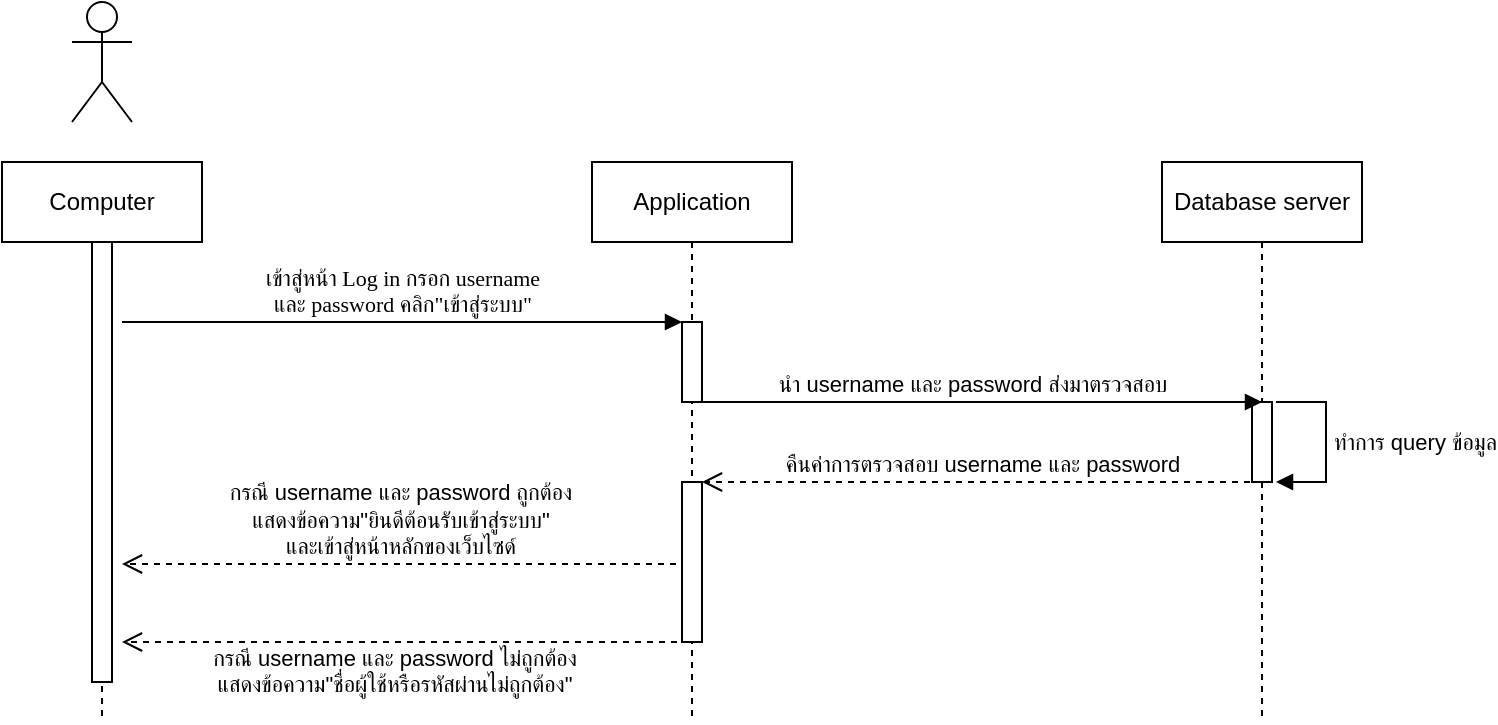 <mxfile version="13.3.9" type="device"><diagram id="0Q5O2ZY3PQNi9_PxAAta" name="Page-1"><mxGraphModel dx="801" dy="513" grid="1" gridSize="10" guides="1" tooltips="1" connect="1" arrows="1" fold="1" page="1" pageScale="1" pageWidth="850" pageHeight="1100" math="0" shadow="0"><root><mxCell id="0"/><mxCell id="1" parent="0"/><mxCell id="Lfd1E_tKgFYaFGPbSBIL-1" value="Computer" style="shape=umlLifeline;perimeter=lifelinePerimeter;whiteSpace=wrap;html=1;container=1;collapsible=0;recursiveResize=0;outlineConnect=0;" parent="1" vertex="1"><mxGeometry x="80" y="120" width="100" height="280" as="geometry"/></mxCell><mxCell id="71xyLyK1wD1QDKXIdVyS-1" value="" style="html=1;points=[];perimeter=orthogonalPerimeter;" vertex="1" parent="Lfd1E_tKgFYaFGPbSBIL-1"><mxGeometry x="45" y="40" width="10" height="220" as="geometry"/></mxCell><mxCell id="Lfd1E_tKgFYaFGPbSBIL-2" value="" style="shape=umlActor;verticalLabelPosition=bottom;verticalAlign=top;html=1;" parent="1" vertex="1"><mxGeometry x="115" y="40" width="30" height="60" as="geometry"/></mxCell><mxCell id="Lfd1E_tKgFYaFGPbSBIL-3" value="Application" style="shape=umlLifeline;perimeter=lifelinePerimeter;whiteSpace=wrap;html=1;container=1;collapsible=0;recursiveResize=0;outlineConnect=0;" parent="1" vertex="1"><mxGeometry x="375" y="120" width="100" height="280" as="geometry"/></mxCell><mxCell id="4VXj4oKQSMoKen8vPaZz-1" value="" style="html=1;points=[];perimeter=orthogonalPerimeter;" parent="Lfd1E_tKgFYaFGPbSBIL-3" vertex="1"><mxGeometry x="45" y="80" width="10" height="40" as="geometry"/></mxCell><mxCell id="4VXj4oKQSMoKen8vPaZz-16" value="" style="html=1;points=[];perimeter=orthogonalPerimeter;" parent="Lfd1E_tKgFYaFGPbSBIL-3" vertex="1"><mxGeometry x="45" y="160" width="10" height="80" as="geometry"/></mxCell><mxCell id="Lfd1E_tKgFYaFGPbSBIL-4" value="Database server" style="shape=umlLifeline;perimeter=lifelinePerimeter;whiteSpace=wrap;html=1;container=1;collapsible=0;recursiveResize=0;outlineConnect=0;" parent="1" vertex="1"><mxGeometry x="660" y="120" width="100" height="280" as="geometry"/></mxCell><mxCell id="4VXj4oKQSMoKen8vPaZz-6" value="" style="html=1;points=[];perimeter=orthogonalPerimeter;" parent="Lfd1E_tKgFYaFGPbSBIL-4" vertex="1"><mxGeometry x="45" y="120" width="10" height="40" as="geometry"/></mxCell><mxCell id="4VXj4oKQSMoKen8vPaZz-2" value="&lt;font face=&quot;Tahoma&quot;&gt;เข้าสู่หน้า Log in กรอก username &lt;br&gt;และ password คลิก&quot;เข้าสู่ระบบ&quot;&lt;/font&gt;" style="html=1;verticalAlign=bottom;endArrow=block;entryX=0;entryY=0;" parent="1" target="4VXj4oKQSMoKen8vPaZz-1" edge="1"><mxGeometry relative="1" as="geometry"><mxPoint x="140" y="200" as="sourcePoint"/></mxGeometry></mxCell><mxCell id="4VXj4oKQSMoKen8vPaZz-7" value="นำ username และ password ส่งมาตรวจสอบ" style="html=1;verticalAlign=bottom;endArrow=block;" parent="1" edge="1"><mxGeometry relative="1" as="geometry"><mxPoint x="420" y="240" as="sourcePoint"/><mxPoint x="710" y="240" as="targetPoint"/></mxGeometry></mxCell><mxCell id="4VXj4oKQSMoKen8vPaZz-14" value="ทำการ query ข้อมูล" style="edgeStyle=orthogonalEdgeStyle;html=1;align=left;spacingLeft=2;endArrow=block;rounded=0;" parent="1" edge="1"><mxGeometry relative="1" as="geometry"><mxPoint x="717" y="240" as="sourcePoint"/><Array as="points"><mxPoint x="742" y="240"/></Array><mxPoint x="717" y="280" as="targetPoint"/></mxGeometry></mxCell><mxCell id="4VXj4oKQSMoKen8vPaZz-15" value="คืนค่าการตรวจสอบ username และ password" style="html=1;verticalAlign=bottom;endArrow=open;dashed=1;endSize=8;" parent="1" edge="1"><mxGeometry relative="1" as="geometry"><mxPoint x="710" y="280" as="sourcePoint"/><mxPoint x="430" y="280" as="targetPoint"/></mxGeometry></mxCell><mxCell id="4VXj4oKQSMoKen8vPaZz-17" value="กรณี username และ password ถูกต้อง&lt;br&gt;แสดงข้อความ&quot;ยินดีต้อนรับเข้าสู่ระบบ&quot;&lt;br&gt;และเข้าสู่หน้าหลักของเว็บไซด์" style="html=1;verticalAlign=bottom;endArrow=open;dashed=1;endSize=8;exitX=-0.3;exitY=0.513;exitDx=0;exitDy=0;exitPerimeter=0;" parent="1" source="4VXj4oKQSMoKen8vPaZz-16" edge="1"><mxGeometry relative="1" as="geometry"><mxPoint x="410" y="320" as="sourcePoint"/><mxPoint x="140" y="321" as="targetPoint"/></mxGeometry></mxCell><mxCell id="4VXj4oKQSMoKen8vPaZz-18" value="กรณี username และ password ไม่ถูกต้อง&lt;br&gt;แสดงข้อความ&quot;ชื่อผู้ใช้หรือรหัสผ่านไม่ถูกต้อง&quot;" style="html=1;verticalAlign=bottom;endArrow=open;dashed=1;endSize=8;exitX=-0.3;exitY=0.513;exitDx=0;exitDy=0;exitPerimeter=0;" parent="1" edge="1"><mxGeometry x="0.026" y="30" relative="1" as="geometry"><mxPoint x="417.5" y="360.0" as="sourcePoint"/><mxPoint x="140" y="360" as="targetPoint"/><mxPoint x="1" as="offset"/></mxGeometry></mxCell></root></mxGraphModel></diagram></mxfile>